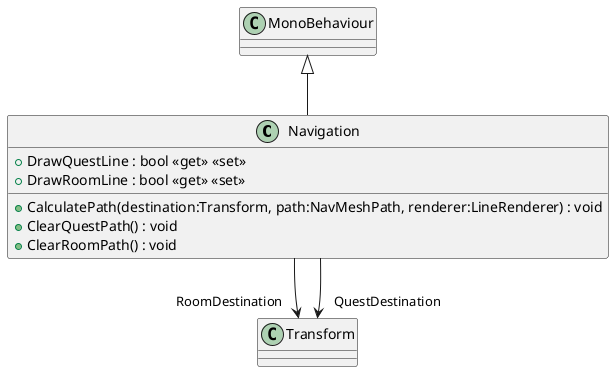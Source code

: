 @startuml
class Navigation {
    + DrawQuestLine : bool <<get>> <<set>>
    + DrawRoomLine : bool <<get>> <<set>>
    + CalculatePath(destination:Transform, path:NavMeshPath, renderer:LineRenderer) : void
    + ClearQuestPath() : void
    + ClearRoomPath() : void
}
MonoBehaviour <|-- Navigation
Navigation --> "RoomDestination" Transform
Navigation --> "QuestDestination" Transform
@enduml
